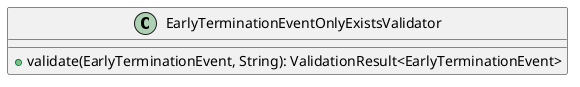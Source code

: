 @startuml

    class EarlyTerminationEventOnlyExistsValidator [[EarlyTerminationEventOnlyExistsValidator.html]] {
        +validate(EarlyTerminationEvent, String): ValidationResult<EarlyTerminationEvent>
    }

@enduml
